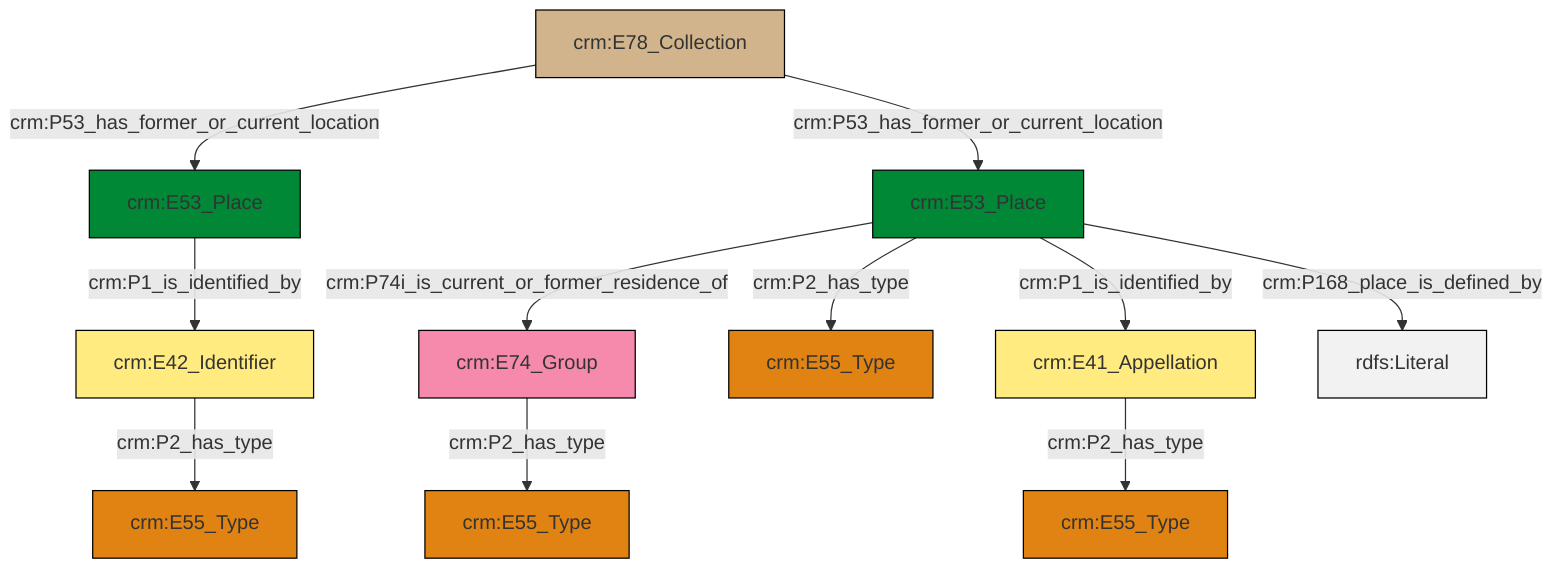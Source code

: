 graph TD
classDef Literal fill:#f2f2f2,stroke:#000000;
classDef CRM_Entity fill:#FFFFFF,stroke:#000000;
classDef Temporal_Entity fill:#00C9E6, stroke:#000000;
classDef Type fill:#E18312, stroke:#000000;
classDef Time-Span fill:#2C9C91, stroke:#000000;
classDef Appellation fill:#FFEB7F, stroke:#000000;
classDef Place fill:#008836, stroke:#000000;
classDef Persistent_Item fill:#B266B2, stroke:#000000;
classDef Conceptual_Object fill:#FFD700, stroke:#000000;
classDef Physical_Thing fill:#D2B48C, stroke:#000000;
classDef Actor fill:#f58aad, stroke:#000000;
classDef PC_Classes fill:#4ce600, stroke:#000000;
classDef Multi fill:#cccccc,stroke:#000000;

4["crm:E53_Place"]:::Place -->|crm:P1_is_identified_by| 5["crm:E42_Identifier"]:::Appellation
6["crm:E78_Collection"]:::Physical_Thing -->|crm:P53_has_former_or_current_location| 4["crm:E53_Place"]:::Place
2["crm:E41_Appellation"]:::Appellation -->|crm:P2_has_type| 0["crm:E55_Type"]:::Type
12["crm:E53_Place"]:::Place -->|crm:P74i_is_current_or_former_residence_of| 13["crm:E74_Group"]:::Actor
12["crm:E53_Place"]:::Place -->|crm:P168_place_is_defined_by| 18[rdfs:Literal]:::Literal
13["crm:E74_Group"]:::Actor -->|crm:P2_has_type| 16["crm:E55_Type"]:::Type
12["crm:E53_Place"]:::Place -->|crm:P2_has_type| 7["crm:E55_Type"]:::Type
5["crm:E42_Identifier"]:::Appellation -->|crm:P2_has_type| 9["crm:E55_Type"]:::Type
12["crm:E53_Place"]:::Place -->|crm:P1_is_identified_by| 2["crm:E41_Appellation"]:::Appellation
6["crm:E78_Collection"]:::Physical_Thing -->|crm:P53_has_former_or_current_location| 12["crm:E53_Place"]:::Place